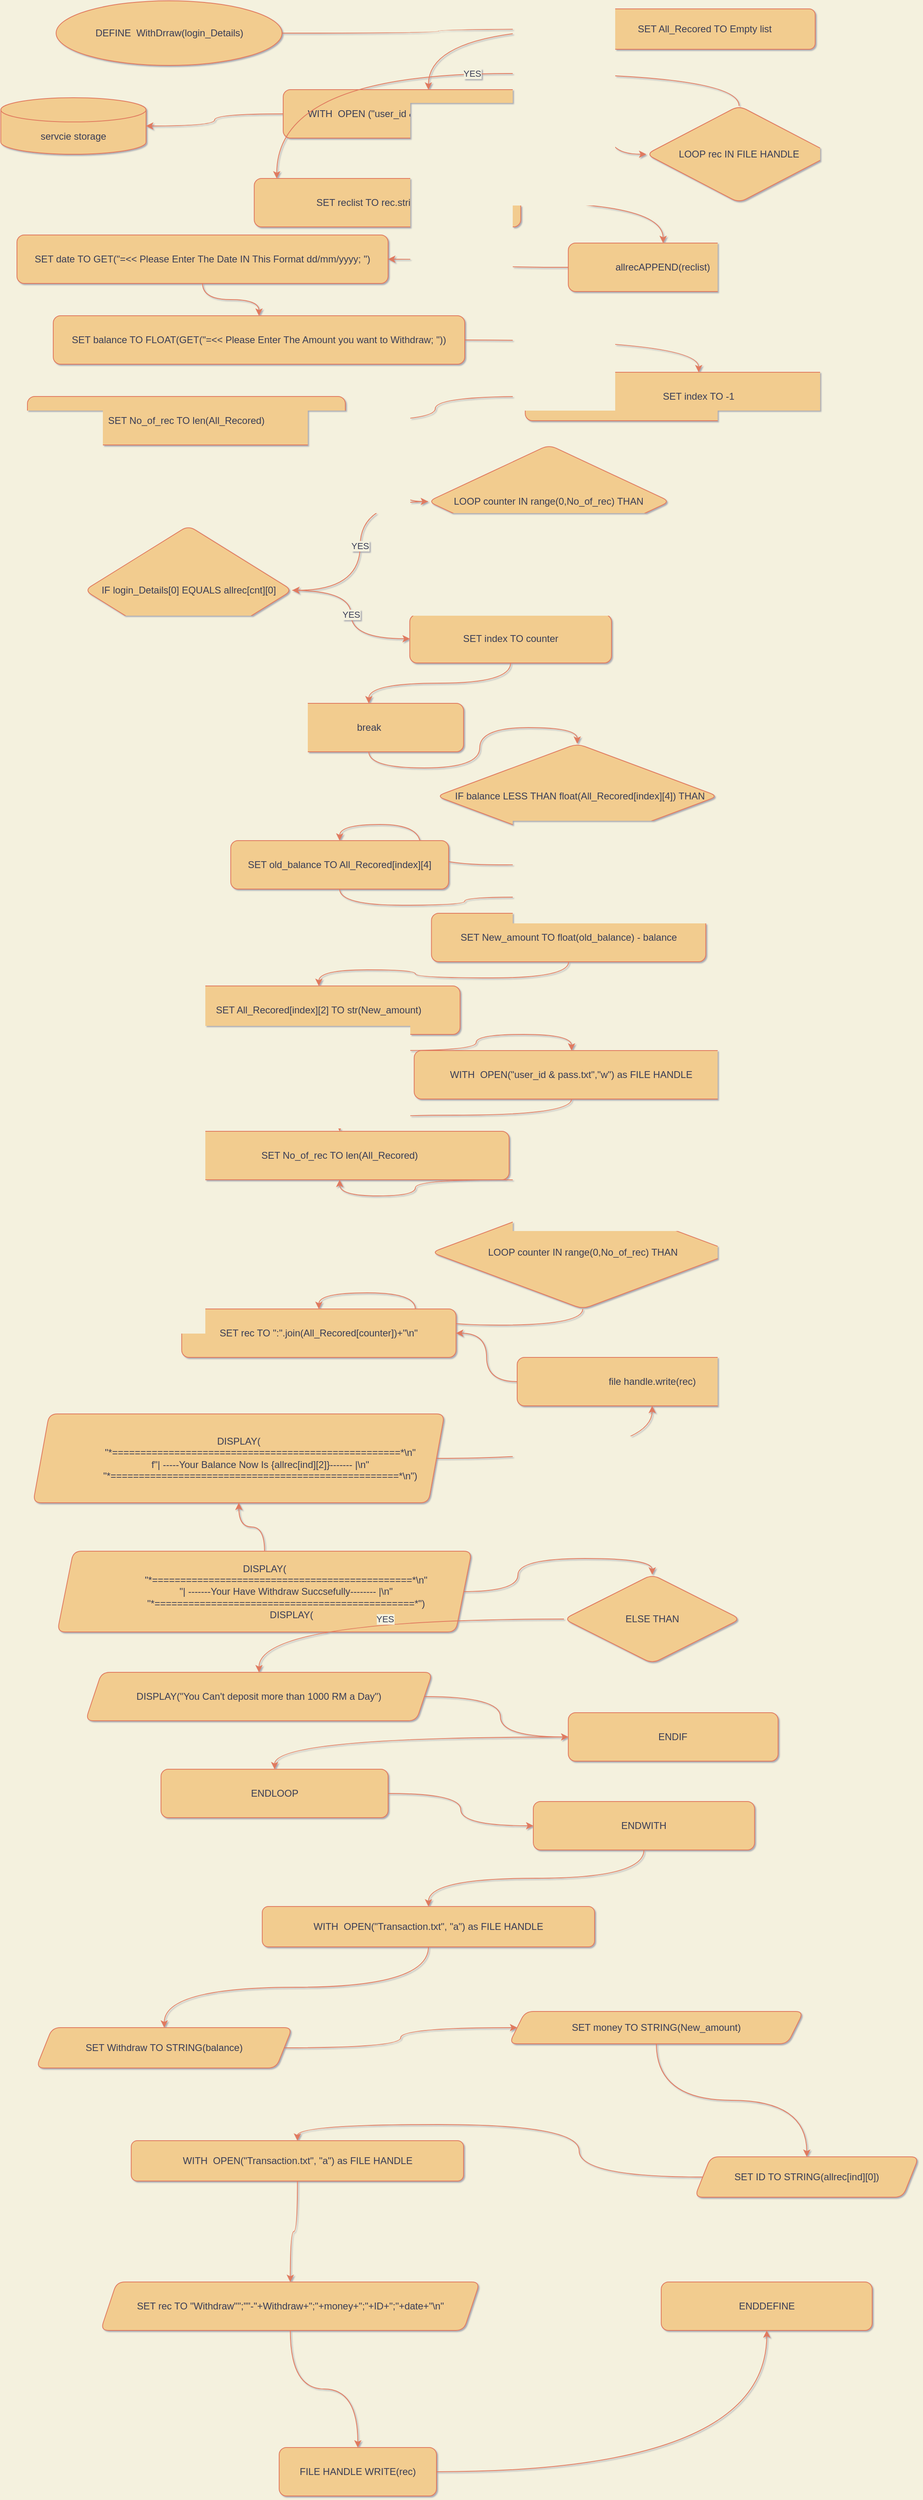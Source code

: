 <mxfile version="15.8.4" type="device"><diagram id="C5RBs43oDa-KdzZeNtuy" name="Page-1"><mxGraphModel dx="1038" dy="-34872" grid="1" gridSize="10" guides="1" tooltips="1" connect="1" arrows="1" fold="1" page="1" pageScale="1" pageWidth="1169" pageHeight="827" background="#F4F1DE" math="0" shadow="1"><root><mxCell id="WIyWlLk6GJQsqaUBKTNV-0"/><mxCell id="WIyWlLk6GJQsqaUBKTNV-1" parent="WIyWlLk6GJQsqaUBKTNV-0"/><mxCell id="5VLpWBdbRx7JeuiYOcie-0" style="edgeStyle=orthogonalEdgeStyle;orthogonalLoop=1;jettySize=auto;html=1;labelBackgroundColor=#F4F1DE;strokeColor=#E07A5F;fontColor=#393C56;curved=1;" parent="WIyWlLk6GJQsqaUBKTNV-1" source="5VLpWBdbRx7JeuiYOcie-52" target="5VLpWBdbRx7JeuiYOcie-2" edge="1"><mxGeometry relative="1" as="geometry"><mxPoint x="290" y="34840" as="sourcePoint"/></mxGeometry></mxCell><mxCell id="5VLpWBdbRx7JeuiYOcie-1" style="edgeStyle=orthogonalEdgeStyle;orthogonalLoop=1;jettySize=auto;html=1;labelBackgroundColor=#F4F1DE;strokeColor=#E07A5F;fontColor=#393C56;curved=1;" parent="WIyWlLk6GJQsqaUBKTNV-1" source="5VLpWBdbRx7JeuiYOcie-2" target="5VLpWBdbRx7JeuiYOcie-5" edge="1"><mxGeometry relative="1" as="geometry"/></mxCell><mxCell id="5VLpWBdbRx7JeuiYOcie-2" value="SET All_Recored TO Empty list" style="whiteSpace=wrap;html=1;fillColor=#F2CC8F;strokeColor=#E07A5F;fontColor=#393C56;rounded=1;" parent="WIyWlLk6GJQsqaUBKTNV-1" vertex="1"><mxGeometry x="756.25" y="35660" width="273.12" height="50" as="geometry"/></mxCell><mxCell id="5VLpWBdbRx7JeuiYOcie-3" style="edgeStyle=orthogonalEdgeStyle;orthogonalLoop=1;jettySize=auto;html=1;labelBackgroundColor=#F4F1DE;strokeColor=#E07A5F;fontColor=#393C56;curved=1;" parent="WIyWlLk6GJQsqaUBKTNV-1" source="5VLpWBdbRx7JeuiYOcie-5" target="5VLpWBdbRx7JeuiYOcie-12" edge="1"><mxGeometry relative="1" as="geometry"/></mxCell><mxCell id="5VLpWBdbRx7JeuiYOcie-4" style="edgeStyle=orthogonalEdgeStyle;orthogonalLoop=1;jettySize=auto;html=1;labelBackgroundColor=#F4F1DE;strokeColor=#E07A5F;fontColor=#393C56;curved=1;" parent="WIyWlLk6GJQsqaUBKTNV-1" source="5VLpWBdbRx7JeuiYOcie-5" target="5VLpWBdbRx7JeuiYOcie-7" edge="1"><mxGeometry relative="1" as="geometry"/></mxCell><mxCell id="5VLpWBdbRx7JeuiYOcie-5" value="WITH&amp;nbsp; OPEN (&quot;user_id &amp;amp; pass.txt&quot;,&quot;r&quot;) as FILE HANDLE" style="whiteSpace=wrap;html=1;fillColor=#F2CC8F;strokeColor=#E07A5F;fontColor=#393C56;rounded=1;" parent="WIyWlLk6GJQsqaUBKTNV-1" vertex="1"><mxGeometry x="370" y="35760" width="360" height="60" as="geometry"/></mxCell><mxCell id="5VLpWBdbRx7JeuiYOcie-6" value="YES" style="edgeStyle=orthogonalEdgeStyle;orthogonalLoop=1;jettySize=auto;html=1;labelBackgroundColor=#F4F1DE;strokeColor=#E07A5F;fontColor=#393C56;curved=1;" parent="WIyWlLk6GJQsqaUBKTNV-1" source="5VLpWBdbRx7JeuiYOcie-7" target="5VLpWBdbRx7JeuiYOcie-9" edge="1"><mxGeometry relative="1" as="geometry"><Array as="points"><mxPoint x="362" y="35740"/></Array></mxGeometry></mxCell><mxCell id="5VLpWBdbRx7JeuiYOcie-7" value="LOOP rec IN FILE HANDLE" style="rhombus;whiteSpace=wrap;html=1;fillColor=#F2CC8F;strokeColor=#E07A5F;fontColor=#393C56;rounded=1;" parent="WIyWlLk6GJQsqaUBKTNV-1" vertex="1"><mxGeometry x="820" y="35780" width="230" height="120" as="geometry"/></mxCell><mxCell id="5VLpWBdbRx7JeuiYOcie-8" style="edgeStyle=orthogonalEdgeStyle;orthogonalLoop=1;jettySize=auto;html=1;labelBackgroundColor=#F4F1DE;strokeColor=#E07A5F;fontColor=#393C56;curved=1;" parent="WIyWlLk6GJQsqaUBKTNV-1" source="5VLpWBdbRx7JeuiYOcie-9" target="5VLpWBdbRx7JeuiYOcie-11" edge="1"><mxGeometry relative="1" as="geometry"/></mxCell><mxCell id="5VLpWBdbRx7JeuiYOcie-9" value="SET reclist TO rec.strip().split(&quot;;&quot;)" style="whiteSpace=wrap;html=1;fillColor=#F2CC8F;strokeColor=#E07A5F;fontColor=#393C56;rounded=1;" parent="WIyWlLk6GJQsqaUBKTNV-1" vertex="1"><mxGeometry x="334.11" y="35870" width="330.32" height="60" as="geometry"/></mxCell><mxCell id="5VLpWBdbRx7JeuiYOcie-63" style="edgeStyle=orthogonalEdgeStyle;orthogonalLoop=1;jettySize=auto;html=1;labelBackgroundColor=#F4F1DE;strokeColor=#E07A5F;fontColor=#393C56;curved=1;" parent="WIyWlLk6GJQsqaUBKTNV-1" source="5VLpWBdbRx7JeuiYOcie-11" target="5VLpWBdbRx7JeuiYOcie-62" edge="1"><mxGeometry relative="1" as="geometry"/></mxCell><mxCell id="5VLpWBdbRx7JeuiYOcie-11" value="allrecAPPEND(reclist)" style="whiteSpace=wrap;html=1;fillColor=#F2CC8F;strokeColor=#E07A5F;fontColor=#393C56;rounded=1;" parent="WIyWlLk6GJQsqaUBKTNV-1" vertex="1"><mxGeometry x="723.37" y="35950" width="235" height="60" as="geometry"/></mxCell><mxCell id="5VLpWBdbRx7JeuiYOcie-12" value="servcie storage" style="shape=cylinder3;whiteSpace=wrap;html=1;boundedLbl=1;backgroundOutline=1;size=15;fillColor=#F2CC8F;strokeColor=#E07A5F;fontColor=#393C56;rounded=1;" parent="WIyWlLk6GJQsqaUBKTNV-1" vertex="1"><mxGeometry x="20" y="35770" width="180" height="70" as="geometry"/></mxCell><mxCell id="5VLpWBdbRx7JeuiYOcie-13" style="edgeStyle=orthogonalEdgeStyle;orthogonalLoop=1;jettySize=auto;html=1;labelBackgroundColor=#F4F1DE;strokeColor=#E07A5F;fontColor=#393C56;curved=1;" parent="WIyWlLk6GJQsqaUBKTNV-1" source="5VLpWBdbRx7JeuiYOcie-14" target="5VLpWBdbRx7JeuiYOcie-16" edge="1"><mxGeometry relative="1" as="geometry"/></mxCell><mxCell id="5VLpWBdbRx7JeuiYOcie-14" value="SET balance TO FLOAT(GET(&quot;=&amp;lt;&amp;lt; Please Enter The Amount you want to Withdraw; &quot;))" style="whiteSpace=wrap;html=1;fillColor=#F2CC8F;strokeColor=#E07A5F;fontColor=#393C56;rounded=1;" parent="WIyWlLk6GJQsqaUBKTNV-1" vertex="1"><mxGeometry x="85" y="36040" width="510" height="60" as="geometry"/></mxCell><mxCell id="5VLpWBdbRx7JeuiYOcie-15" style="edgeStyle=orthogonalEdgeStyle;orthogonalLoop=1;jettySize=auto;html=1;labelBackgroundColor=#F4F1DE;strokeColor=#E07A5F;fontColor=#393C56;curved=1;" parent="WIyWlLk6GJQsqaUBKTNV-1" source="5VLpWBdbRx7JeuiYOcie-16" target="5VLpWBdbRx7JeuiYOcie-18" edge="1"><mxGeometry relative="1" as="geometry"/></mxCell><mxCell id="5VLpWBdbRx7JeuiYOcie-16" value="SET index TO -1" style="whiteSpace=wrap;html=1;fillColor=#F2CC8F;strokeColor=#E07A5F;fontColor=#393C56;rounded=1;" parent="WIyWlLk6GJQsqaUBKTNV-1" vertex="1"><mxGeometry x="670" y="36110" width="430" height="60" as="geometry"/></mxCell><mxCell id="5VLpWBdbRx7JeuiYOcie-17" style="edgeStyle=orthogonalEdgeStyle;orthogonalLoop=1;jettySize=auto;html=1;labelBackgroundColor=#F4F1DE;strokeColor=#E07A5F;fontColor=#393C56;curved=1;" parent="WIyWlLk6GJQsqaUBKTNV-1" source="5VLpWBdbRx7JeuiYOcie-18" target="5VLpWBdbRx7JeuiYOcie-20" edge="1"><mxGeometry relative="1" as="geometry"/></mxCell><mxCell id="5VLpWBdbRx7JeuiYOcie-18" value="SET No_of_rec TO len(All_Recored)" style="whiteSpace=wrap;html=1;fillColor=#F2CC8F;strokeColor=#E07A5F;fontColor=#393C56;rounded=1;" parent="WIyWlLk6GJQsqaUBKTNV-1" vertex="1"><mxGeometry x="52.99" y="36140" width="394.02" height="60" as="geometry"/></mxCell><mxCell id="5VLpWBdbRx7JeuiYOcie-19" value="YES" style="edgeStyle=orthogonalEdgeStyle;orthogonalLoop=1;jettySize=auto;html=1;labelBackgroundColor=#F4F1DE;strokeColor=#E07A5F;fontColor=#393C56;curved=1;" parent="WIyWlLk6GJQsqaUBKTNV-1" source="5VLpWBdbRx7JeuiYOcie-20" target="5VLpWBdbRx7JeuiYOcie-22" edge="1"><mxGeometry relative="1" as="geometry"/></mxCell><mxCell id="5VLpWBdbRx7JeuiYOcie-20" value="LOOP counter IN range(0,No_of_rec) THAN" style="rhombus;whiteSpace=wrap;html=1;fillColor=#F2CC8F;strokeColor=#E07A5F;fontColor=#393C56;rounded=1;" parent="WIyWlLk6GJQsqaUBKTNV-1" vertex="1"><mxGeometry x="549.47" y="36200" width="300" height="140" as="geometry"/></mxCell><mxCell id="5VLpWBdbRx7JeuiYOcie-21" value="YES" style="edgeStyle=orthogonalEdgeStyle;orthogonalLoop=1;jettySize=auto;html=1;labelBackgroundColor=#F4F1DE;strokeColor=#E07A5F;fontColor=#393C56;curved=1;" parent="WIyWlLk6GJQsqaUBKTNV-1" source="5VLpWBdbRx7JeuiYOcie-22" target="5VLpWBdbRx7JeuiYOcie-27" edge="1"><mxGeometry relative="1" as="geometry"/></mxCell><mxCell id="5VLpWBdbRx7JeuiYOcie-22" value="IF login_Details[0] EQUALS allrec[cnt][0]" style="rhombus;whiteSpace=wrap;html=1;fillColor=#F2CC8F;strokeColor=#E07A5F;fontColor=#393C56;rounded=1;" parent="WIyWlLk6GJQsqaUBKTNV-1" vertex="1"><mxGeometry x="123.76" y="36300" width="257.5" height="160" as="geometry"/></mxCell><mxCell id="5VLpWBdbRx7JeuiYOcie-24" style="edgeStyle=orthogonalEdgeStyle;orthogonalLoop=1;jettySize=auto;html=1;labelBackgroundColor=#F4F1DE;strokeColor=#E07A5F;fontColor=#393C56;curved=1;" parent="WIyWlLk6GJQsqaUBKTNV-1" source="5VLpWBdbRx7JeuiYOcie-25" target="5VLpWBdbRx7JeuiYOcie-29" edge="1"><mxGeometry relative="1" as="geometry"/></mxCell><mxCell id="5VLpWBdbRx7JeuiYOcie-25" value="break" style="whiteSpace=wrap;html=1;fillColor=#F2CC8F;strokeColor=#E07A5F;fontColor=#393C56;rounded=1;" parent="WIyWlLk6GJQsqaUBKTNV-1" vertex="1"><mxGeometry x="358.55" y="36520" width="234.99" height="60" as="geometry"/></mxCell><mxCell id="5VLpWBdbRx7JeuiYOcie-26" style="edgeStyle=orthogonalEdgeStyle;orthogonalLoop=1;jettySize=auto;html=1;labelBackgroundColor=#F4F1DE;strokeColor=#E07A5F;fontColor=#393C56;curved=1;" parent="WIyWlLk6GJQsqaUBKTNV-1" source="5VLpWBdbRx7JeuiYOcie-27" target="5VLpWBdbRx7JeuiYOcie-25" edge="1"><mxGeometry relative="1" as="geometry"/></mxCell><mxCell id="5VLpWBdbRx7JeuiYOcie-27" value="SET index TO counter" style="whiteSpace=wrap;html=1;fillColor=#F2CC8F;strokeColor=#E07A5F;fontColor=#393C56;rounded=1;" parent="WIyWlLk6GJQsqaUBKTNV-1" vertex="1"><mxGeometry x="526.88" y="36410" width="250" height="60" as="geometry"/></mxCell><mxCell id="5VLpWBdbRx7JeuiYOcie-28" value="YES" style="edgeStyle=orthogonalEdgeStyle;orthogonalLoop=1;jettySize=auto;html=1;labelBackgroundColor=#F4F1DE;strokeColor=#E07A5F;fontColor=#393C56;curved=1;" parent="WIyWlLk6GJQsqaUBKTNV-1" source="5VLpWBdbRx7JeuiYOcie-29" target="5VLpWBdbRx7JeuiYOcie-31" edge="1"><mxGeometry relative="1" as="geometry"/></mxCell><mxCell id="5VLpWBdbRx7JeuiYOcie-29" value="&amp;nbsp; IF balance LESS THAN float(All_Recored[index][4]) THAN" style="rhombus;whiteSpace=wrap;html=1;fillColor=#F2CC8F;strokeColor=#E07A5F;fontColor=#393C56;rounded=1;" parent="WIyWlLk6GJQsqaUBKTNV-1" vertex="1"><mxGeometry x="560" y="36570" width="348.91" height="130" as="geometry"/></mxCell><mxCell id="5VLpWBdbRx7JeuiYOcie-30" style="edgeStyle=orthogonalEdgeStyle;orthogonalLoop=1;jettySize=auto;html=1;labelBackgroundColor=#F4F1DE;strokeColor=#E07A5F;fontColor=#393C56;curved=1;" parent="WIyWlLk6GJQsqaUBKTNV-1" source="5VLpWBdbRx7JeuiYOcie-31" target="5VLpWBdbRx7JeuiYOcie-35" edge="1"><mxGeometry relative="1" as="geometry"/></mxCell><mxCell id="5VLpWBdbRx7JeuiYOcie-31" value="SET old_balance TO All_Recored[index][4]" style="whiteSpace=wrap;html=1;fillColor=#F2CC8F;strokeColor=#E07A5F;fontColor=#393C56;rounded=1;" parent="WIyWlLk6GJQsqaUBKTNV-1" vertex="1"><mxGeometry x="305" y="36690" width="270" height="60" as="geometry"/></mxCell><mxCell id="5VLpWBdbRx7JeuiYOcie-32" style="edgeStyle=orthogonalEdgeStyle;orthogonalLoop=1;jettySize=auto;html=1;fontSize=9;labelBackgroundColor=#F4F1DE;strokeColor=#E07A5F;fontColor=#393C56;curved=1;" parent="WIyWlLk6GJQsqaUBKTNV-1" source="5VLpWBdbRx7JeuiYOcie-33" target="5VLpWBdbRx7JeuiYOcie-37" edge="1"><mxGeometry relative="1" as="geometry"/></mxCell><mxCell id="5VLpWBdbRx7JeuiYOcie-33" value="SET All_Recored[index][2] TO str(New_amount)" style="whiteSpace=wrap;html=1;fillColor=#F2CC8F;strokeColor=#E07A5F;fontColor=#393C56;rounded=1;" parent="WIyWlLk6GJQsqaUBKTNV-1" vertex="1"><mxGeometry x="239.22" y="36870" width="350" height="60" as="geometry"/></mxCell><mxCell id="5VLpWBdbRx7JeuiYOcie-34" style="edgeStyle=orthogonalEdgeStyle;orthogonalLoop=1;jettySize=auto;html=1;labelBackgroundColor=#F4F1DE;strokeColor=#E07A5F;fontColor=#393C56;curved=1;" parent="WIyWlLk6GJQsqaUBKTNV-1" source="5VLpWBdbRx7JeuiYOcie-35" target="5VLpWBdbRx7JeuiYOcie-33" edge="1"><mxGeometry relative="1" as="geometry"/></mxCell><mxCell id="5VLpWBdbRx7JeuiYOcie-35" value="SET New_amount TO float(old_balance) - balance" style="whiteSpace=wrap;html=1;fillColor=#F2CC8F;strokeColor=#E07A5F;fontColor=#393C56;rounded=1;" parent="WIyWlLk6GJQsqaUBKTNV-1" vertex="1"><mxGeometry x="553.76" y="36780" width="340" height="60" as="geometry"/></mxCell><mxCell id="5VLpWBdbRx7JeuiYOcie-36" style="edgeStyle=orthogonalEdgeStyle;orthogonalLoop=1;jettySize=auto;html=1;fontSize=9;labelBackgroundColor=#F4F1DE;strokeColor=#E07A5F;fontColor=#393C56;curved=1;" parent="WIyWlLk6GJQsqaUBKTNV-1" source="5VLpWBdbRx7JeuiYOcie-37" target="5VLpWBdbRx7JeuiYOcie-38" edge="1"><mxGeometry relative="1" as="geometry"/></mxCell><mxCell id="5VLpWBdbRx7JeuiYOcie-37" value="WITH&amp;nbsp; OPEN(&quot;user_id &amp;amp; pass.txt&quot;,&quot;w&quot;) as FILE HANDLE" style="whiteSpace=wrap;html=1;fillColor=#F2CC8F;strokeColor=#E07A5F;fontColor=#393C56;rounded=1;" parent="WIyWlLk6GJQsqaUBKTNV-1" vertex="1"><mxGeometry x="532.35" y="36950" width="390" height="60" as="geometry"/></mxCell><mxCell id="5VLpWBdbRx7JeuiYOcie-38" value="SET No_of_rec TO len(All_Recored)" style="whiteSpace=wrap;html=1;fillColor=#F2CC8F;strokeColor=#E07A5F;fontColor=#393C56;rounded=1;" parent="WIyWlLk6GJQsqaUBKTNV-1" vertex="1"><mxGeometry x="230" y="37050" width="420" height="60" as="geometry"/></mxCell><mxCell id="5VLpWBdbRx7JeuiYOcie-39" style="edgeStyle=orthogonalEdgeStyle;orthogonalLoop=1;jettySize=auto;html=1;labelBackgroundColor=#F4F1DE;strokeColor=#E07A5F;fontColor=#393C56;curved=1;" parent="WIyWlLk6GJQsqaUBKTNV-1" source="5VLpWBdbRx7JeuiYOcie-41" target="5VLpWBdbRx7JeuiYOcie-38" edge="1"><mxGeometry relative="1" as="geometry"/></mxCell><mxCell id="5VLpWBdbRx7JeuiYOcie-40" value="YES" style="edgeStyle=orthogonalEdgeStyle;orthogonalLoop=1;jettySize=auto;html=1;fontSize=9;labelBackgroundColor=#F4F1DE;strokeColor=#E07A5F;fontColor=#393C56;curved=1;" parent="WIyWlLk6GJQsqaUBKTNV-1" source="5VLpWBdbRx7JeuiYOcie-41" target="5VLpWBdbRx7JeuiYOcie-42" edge="1"><mxGeometry relative="1" as="geometry"/></mxCell><mxCell id="5VLpWBdbRx7JeuiYOcie-41" value="LOOP counter IN range(0,No_of_rec) THAN" style="rhombus;whiteSpace=wrap;html=1;fillColor=#F2CC8F;strokeColor=#E07A5F;fontColor=#393C56;rounded=1;" parent="WIyWlLk6GJQsqaUBKTNV-1" vertex="1"><mxGeometry x="553.76" y="37130" width="375" height="140" as="geometry"/></mxCell><mxCell id="5VLpWBdbRx7JeuiYOcie-42" value="SET rec TO &quot;:&quot;.join(All_Recored[counter])+&quot;\n&quot;" style="whiteSpace=wrap;html=1;fillColor=#F2CC8F;strokeColor=#E07A5F;fontColor=#393C56;rounded=1;" parent="WIyWlLk6GJQsqaUBKTNV-1" vertex="1"><mxGeometry x="244.22" y="37270" width="340" height="60" as="geometry"/></mxCell><mxCell id="5VLpWBdbRx7JeuiYOcie-43" style="edgeStyle=orthogonalEdgeStyle;orthogonalLoop=1;jettySize=auto;html=1;labelBackgroundColor=#F4F1DE;strokeColor=#E07A5F;fontColor=#393C56;curved=1;" parent="WIyWlLk6GJQsqaUBKTNV-1" source="5VLpWBdbRx7JeuiYOcie-44" target="5VLpWBdbRx7JeuiYOcie-42" edge="1"><mxGeometry relative="1" as="geometry"/></mxCell><mxCell id="5VLpWBdbRx7JeuiYOcie-44" value="file handle.write(rec)" style="whiteSpace=wrap;html=1;fillColor=#F2CC8F;strokeColor=#E07A5F;fontColor=#393C56;rounded=1;" parent="WIyWlLk6GJQsqaUBKTNV-1" vertex="1"><mxGeometry x="660" y="37330" width="334.7" height="60" as="geometry"/></mxCell><mxCell id="5VLpWBdbRx7JeuiYOcie-45" style="edgeStyle=orthogonalEdgeStyle;orthogonalLoop=1;jettySize=auto;html=1;entryX=0.5;entryY=0;entryDx=0;entryDy=0;labelBackgroundColor=#F4F1DE;strokeColor=#E07A5F;fontColor=#393C56;curved=1;" parent="WIyWlLk6GJQsqaUBKTNV-1" source="5VLpWBdbRx7JeuiYOcie-47" target="5VLpWBdbRx7JeuiYOcie-51" edge="1"><mxGeometry relative="1" as="geometry"/></mxCell><mxCell id="5VLpWBdbRx7JeuiYOcie-46" style="edgeStyle=orthogonalEdgeStyle;orthogonalLoop=1;jettySize=auto;html=1;entryX=0.5;entryY=1;entryDx=0;entryDy=0;labelBackgroundColor=#F4F1DE;strokeColor=#E07A5F;fontColor=#393C56;curved=1;" parent="WIyWlLk6GJQsqaUBKTNV-1" source="5VLpWBdbRx7JeuiYOcie-47" target="5VLpWBdbRx7JeuiYOcie-49" edge="1"><mxGeometry relative="1" as="geometry"/></mxCell><mxCell id="5VLpWBdbRx7JeuiYOcie-47" value="&lt;div&gt;DISPLAY(&lt;/div&gt;&lt;div&gt;&amp;nbsp; &amp;nbsp; &amp;nbsp; &amp;nbsp; &amp;nbsp; &amp;nbsp; &amp;nbsp; &amp;nbsp; &quot;*==============================================*\n&quot;&lt;/div&gt;&lt;div&gt;&amp;nbsp; &amp;nbsp; &amp;nbsp; &amp;nbsp; &amp;nbsp; &amp;nbsp; &amp;nbsp; &amp;nbsp; &quot;| -------Your Have Withdraw Succsefully-------- |\n&quot;&lt;/div&gt;&lt;div&gt;&amp;nbsp; &amp;nbsp; &amp;nbsp; &amp;nbsp; &amp;nbsp; &amp;nbsp; &amp;nbsp; &amp;nbsp; &quot;*==============================================*&quot;)&lt;/div&gt;&lt;div&gt;&amp;nbsp; &amp;nbsp; &amp;nbsp; &amp;nbsp; &amp;nbsp; &amp;nbsp; &amp;nbsp; &amp;nbsp; &amp;nbsp; &amp;nbsp; DISPLAY(&lt;/div&gt;" style="shape=parallelogram;perimeter=parallelogramPerimeter;whiteSpace=wrap;html=1;fixedSize=1;fillColor=#F2CC8F;strokeColor=#E07A5F;fontColor=#393C56;rounded=1;" parent="WIyWlLk6GJQsqaUBKTNV-1" vertex="1"><mxGeometry x="90" y="37570" width="513.75" height="100" as="geometry"/></mxCell><mxCell id="5VLpWBdbRx7JeuiYOcie-48" style="edgeStyle=orthogonalEdgeStyle;orthogonalLoop=1;jettySize=auto;html=1;labelBackgroundColor=#F4F1DE;strokeColor=#E07A5F;fontColor=#393C56;curved=1;" parent="WIyWlLk6GJQsqaUBKTNV-1" source="5VLpWBdbRx7JeuiYOcie-49" target="5VLpWBdbRx7JeuiYOcie-44" edge="1"><mxGeometry relative="1" as="geometry"/></mxCell><mxCell id="5VLpWBdbRx7JeuiYOcie-49" value="&lt;div&gt;DISPLAY(&lt;/div&gt;&lt;div&gt;&amp;nbsp; &amp;nbsp; &amp;nbsp; &amp;nbsp; &amp;nbsp; &amp;nbsp; &amp;nbsp; &amp;nbsp; &quot;*===================================================*\n&quot;&lt;/div&gt;&lt;div&gt;&amp;nbsp; &amp;nbsp; &amp;nbsp; &amp;nbsp; &amp;nbsp; &amp;nbsp; &amp;nbsp; &amp;nbsp; f&quot;| -----Your Balance Now Is {allrec[ind][2]}------- |\n&quot;&lt;/div&gt;&lt;div&gt;&amp;nbsp; &amp;nbsp; &amp;nbsp; &amp;nbsp; &amp;nbsp; &amp;nbsp; &amp;nbsp; &amp;nbsp; &quot;*===================================================*\n&quot;)&lt;/div&gt;" style="shape=parallelogram;perimeter=parallelogramPerimeter;whiteSpace=wrap;html=1;fixedSize=1;fillColor=#F2CC8F;strokeColor=#E07A5F;fontColor=#393C56;rounded=1;" parent="WIyWlLk6GJQsqaUBKTNV-1" vertex="1"><mxGeometry x="60" y="37400" width="510" height="110" as="geometry"/></mxCell><mxCell id="5VLpWBdbRx7JeuiYOcie-50" value="YES" style="edgeStyle=orthogonalEdgeStyle;orthogonalLoop=1;jettySize=auto;html=1;labelBackgroundColor=#F4F1DE;strokeColor=#E07A5F;fontColor=#393C56;curved=1;" parent="WIyWlLk6GJQsqaUBKTNV-1" source="5VLpWBdbRx7JeuiYOcie-51" target="5VLpWBdbRx7JeuiYOcie-54" edge="1"><mxGeometry relative="1" as="geometry"/></mxCell><mxCell id="5VLpWBdbRx7JeuiYOcie-51" value="ELSE THAN" style="rhombus;whiteSpace=wrap;html=1;fillColor=#F2CC8F;strokeColor=#E07A5F;fontColor=#393C56;rounded=1;" parent="WIyWlLk6GJQsqaUBKTNV-1" vertex="1"><mxGeometry x="717.98" y="37599" width="218.75" height="110" as="geometry"/></mxCell><mxCell id="5VLpWBdbRx7JeuiYOcie-52" value="DEFINE&amp;nbsp; WithDrraw(login_Details)" style="ellipse;whiteSpace=wrap;html=1;shadow=0;fillColor=#F2CC8F;strokeColor=#E07A5F;fontColor=#393C56;rounded=1;" parent="WIyWlLk6GJQsqaUBKTNV-1" vertex="1"><mxGeometry x="88.55" y="35650" width="280" height="80" as="geometry"/></mxCell><mxCell id="5VLpWBdbRx7JeuiYOcie-53" style="edgeStyle=orthogonalEdgeStyle;orthogonalLoop=1;jettySize=auto;html=1;labelBackgroundColor=#F4F1DE;strokeColor=#E07A5F;fontColor=#393C56;curved=1;" parent="WIyWlLk6GJQsqaUBKTNV-1" source="5VLpWBdbRx7JeuiYOcie-54" target="5VLpWBdbRx7JeuiYOcie-60" edge="1"><mxGeometry relative="1" as="geometry"/></mxCell><mxCell id="5VLpWBdbRx7JeuiYOcie-54" value="DISPLAY(&quot;You Can't deposit more than 1000 RM a Day&quot;)" style="shape=parallelogram;perimeter=parallelogramPerimeter;whiteSpace=wrap;html=1;fixedSize=1;fillColor=#F2CC8F;strokeColor=#E07A5F;fontColor=#393C56;rounded=1;" parent="WIyWlLk6GJQsqaUBKTNV-1" vertex="1"><mxGeometry x="125" y="37720" width="430" height="60" as="geometry"/></mxCell><mxCell id="5VLpWBdbRx7JeuiYOcie-55" style="edgeStyle=orthogonalEdgeStyle;orthogonalLoop=1;jettySize=auto;html=1;labelBackgroundColor=#F4F1DE;strokeColor=#E07A5F;fontColor=#393C56;curved=1;" parent="WIyWlLk6GJQsqaUBKTNV-1" source="5VLpWBdbRx7JeuiYOcie-56" target="5VLpWBdbRx7JeuiYOcie-58" edge="1"><mxGeometry relative="1" as="geometry"/></mxCell><mxCell id="5VLpWBdbRx7JeuiYOcie-56" value="ENDLOOP" style="whiteSpace=wrap;html=1;fillColor=#F2CC8F;strokeColor=#E07A5F;fontColor=#393C56;rounded=1;" parent="WIyWlLk6GJQsqaUBKTNV-1" vertex="1"><mxGeometry x="218.55" y="37840" width="281.45" height="60" as="geometry"/></mxCell><mxCell id="5VLpWBdbRx7JeuiYOcie-70" style="edgeStyle=orthogonalEdgeStyle;orthogonalLoop=1;jettySize=auto;html=1;labelBackgroundColor=#F4F1DE;strokeColor=#E07A5F;fontColor=#393C56;curved=1;" parent="WIyWlLk6GJQsqaUBKTNV-1" source="5VLpWBdbRx7JeuiYOcie-58" target="5VLpWBdbRx7JeuiYOcie-65" edge="1"><mxGeometry relative="1" as="geometry"/></mxCell><mxCell id="5VLpWBdbRx7JeuiYOcie-58" value="ENDWITH" style="whiteSpace=wrap;html=1;fillColor=#F2CC8F;strokeColor=#E07A5F;fontColor=#393C56;rounded=1;" parent="WIyWlLk6GJQsqaUBKTNV-1" vertex="1"><mxGeometry x="680" y="37880" width="274.22" height="60" as="geometry"/></mxCell><mxCell id="5VLpWBdbRx7JeuiYOcie-59" style="edgeStyle=orthogonalEdgeStyle;orthogonalLoop=1;jettySize=auto;html=1;labelBackgroundColor=#F4F1DE;strokeColor=#E07A5F;fontColor=#393C56;curved=1;" parent="WIyWlLk6GJQsqaUBKTNV-1" source="5VLpWBdbRx7JeuiYOcie-60" target="5VLpWBdbRx7JeuiYOcie-56" edge="1"><mxGeometry relative="1" as="geometry"/></mxCell><mxCell id="5VLpWBdbRx7JeuiYOcie-60" value="ENDIF" style="whiteSpace=wrap;html=1;fillColor=#F2CC8F;strokeColor=#E07A5F;fontColor=#393C56;rounded=1;" parent="WIyWlLk6GJQsqaUBKTNV-1" vertex="1"><mxGeometry x="723.37" y="37770" width="260" height="60" as="geometry"/></mxCell><mxCell id="5VLpWBdbRx7JeuiYOcie-61" value="ENDDEFINE" style="whiteSpace=wrap;html=1;fillColor=#F2CC8F;strokeColor=#E07A5F;fontColor=#393C56;rounded=1;" parent="WIyWlLk6GJQsqaUBKTNV-1" vertex="1"><mxGeometry x="838.55" y="38475" width="261.45" height="60" as="geometry"/></mxCell><mxCell id="5VLpWBdbRx7JeuiYOcie-64" style="edgeStyle=orthogonalEdgeStyle;orthogonalLoop=1;jettySize=auto;html=1;labelBackgroundColor=#F4F1DE;strokeColor=#E07A5F;fontColor=#393C56;curved=1;" parent="WIyWlLk6GJQsqaUBKTNV-1" source="5VLpWBdbRx7JeuiYOcie-62" target="5VLpWBdbRx7JeuiYOcie-14" edge="1"><mxGeometry relative="1" as="geometry"/></mxCell><mxCell id="5VLpWBdbRx7JeuiYOcie-62" value="SET date TO GET(&quot;=&amp;lt;&amp;lt; Please Enter The Date IN This Format dd/mm/yyyy; &quot;)" style="whiteSpace=wrap;html=1;shadow=0;fillColor=#F2CC8F;strokeColor=#E07A5F;fontColor=#393C56;rounded=1;" parent="WIyWlLk6GJQsqaUBKTNV-1" vertex="1"><mxGeometry x="40" y="35940" width="460" height="60" as="geometry"/></mxCell><mxCell id="5VLpWBdbRx7JeuiYOcie-69" value="" style="edgeStyle=orthogonalEdgeStyle;orthogonalLoop=1;jettySize=auto;html=1;labelBackgroundColor=#F4F1DE;strokeColor=#E07A5F;fontColor=#393C56;curved=1;" parent="WIyWlLk6GJQsqaUBKTNV-1" source="5VLpWBdbRx7JeuiYOcie-65" target="5VLpWBdbRx7JeuiYOcie-66" edge="1"><mxGeometry relative="1" as="geometry"/></mxCell><mxCell id="5VLpWBdbRx7JeuiYOcie-65" value="WITH&amp;nbsp; OPEN(&quot;Transaction.txt&quot;, &quot;a&quot;) as FILE HANDLE" style="whiteSpace=wrap;html=1;shadow=0;fillColor=#F2CC8F;strokeColor=#E07A5F;fontColor=#393C56;rounded=1;" parent="WIyWlLk6GJQsqaUBKTNV-1" vertex="1"><mxGeometry x="344.06" y="38010" width="411.88" height="50" as="geometry"/></mxCell><mxCell id="5VLpWBdbRx7JeuiYOcie-68" value="" style="edgeStyle=orthogonalEdgeStyle;orthogonalLoop=1;jettySize=auto;html=1;labelBackgroundColor=#F4F1DE;strokeColor=#E07A5F;fontColor=#393C56;curved=1;" parent="WIyWlLk6GJQsqaUBKTNV-1" source="5VLpWBdbRx7JeuiYOcie-66" target="5VLpWBdbRx7JeuiYOcie-67" edge="1"><mxGeometry relative="1" as="geometry"/></mxCell><mxCell id="5VLpWBdbRx7JeuiYOcie-66" value="SET Withdraw TO STRING(balance)" style="shape=parallelogram;perimeter=parallelogramPerimeter;whiteSpace=wrap;html=1;fixedSize=1;shadow=0;fillColor=#F2CC8F;strokeColor=#E07A5F;fontColor=#393C56;rounded=1;" parent="WIyWlLk6GJQsqaUBKTNV-1" vertex="1"><mxGeometry x="63.81" y="38160" width="317.45" height="50" as="geometry"/></mxCell><mxCell id="5VLpWBdbRx7JeuiYOcie-72" style="edgeStyle=orthogonalEdgeStyle;orthogonalLoop=1;jettySize=auto;html=1;labelBackgroundColor=#F4F1DE;strokeColor=#E07A5F;fontColor=#393C56;curved=1;" parent="WIyWlLk6GJQsqaUBKTNV-1" source="5VLpWBdbRx7JeuiYOcie-67" target="5VLpWBdbRx7JeuiYOcie-71" edge="1"><mxGeometry relative="1" as="geometry"/></mxCell><mxCell id="5VLpWBdbRx7JeuiYOcie-67" value="SET money TO STRING(New_amount)" style="shape=parallelogram;perimeter=parallelogramPerimeter;whiteSpace=wrap;html=1;fixedSize=1;shadow=0;fillColor=#F2CC8F;strokeColor=#E07A5F;fontColor=#393C56;rounded=1;" parent="WIyWlLk6GJQsqaUBKTNV-1" vertex="1"><mxGeometry x="650" y="38140" width="365" height="40" as="geometry"/></mxCell><mxCell id="5VLpWBdbRx7JeuiYOcie-74" style="edgeStyle=orthogonalEdgeStyle;orthogonalLoop=1;jettySize=auto;html=1;entryX=0.5;entryY=0;entryDx=0;entryDy=0;labelBackgroundColor=#F4F1DE;strokeColor=#E07A5F;fontColor=#393C56;curved=1;" parent="WIyWlLk6GJQsqaUBKTNV-1" source="5VLpWBdbRx7JeuiYOcie-71" target="5VLpWBdbRx7JeuiYOcie-73" edge="1"><mxGeometry relative="1" as="geometry"/></mxCell><mxCell id="5VLpWBdbRx7JeuiYOcie-71" value="SET ID TO STRING(allrec[ind][0])" style="shape=parallelogram;perimeter=parallelogramPerimeter;whiteSpace=wrap;html=1;fixedSize=1;shadow=0;fillColor=#F2CC8F;strokeColor=#E07A5F;fontColor=#393C56;rounded=1;" parent="WIyWlLk6GJQsqaUBKTNV-1" vertex="1"><mxGeometry x="880" y="38320" width="277.89" height="50" as="geometry"/></mxCell><mxCell id="5VLpWBdbRx7JeuiYOcie-76" value="" style="edgeStyle=orthogonalEdgeStyle;orthogonalLoop=1;jettySize=auto;html=1;labelBackgroundColor=#F4F1DE;strokeColor=#E07A5F;fontColor=#393C56;curved=1;" parent="WIyWlLk6GJQsqaUBKTNV-1" source="5VLpWBdbRx7JeuiYOcie-73" target="5VLpWBdbRx7JeuiYOcie-75" edge="1"><mxGeometry relative="1" as="geometry"/></mxCell><mxCell id="5VLpWBdbRx7JeuiYOcie-73" value="WITH&amp;nbsp; OPEN(&quot;Transaction.txt&quot;, &quot;a&quot;) as FILE HANDLE" style="whiteSpace=wrap;html=1;shadow=0;fillColor=#F2CC8F;strokeColor=#E07A5F;fontColor=#393C56;rounded=1;" parent="WIyWlLk6GJQsqaUBKTNV-1" vertex="1"><mxGeometry x="181.66" y="38300" width="411.88" height="50" as="geometry"/></mxCell><mxCell id="5VLpWBdbRx7JeuiYOcie-79" value="" style="edgeStyle=orthogonalEdgeStyle;orthogonalLoop=1;jettySize=auto;html=1;labelBackgroundColor=#F4F1DE;strokeColor=#E07A5F;fontColor=#393C56;curved=1;" parent="WIyWlLk6GJQsqaUBKTNV-1" source="5VLpWBdbRx7JeuiYOcie-75" target="5VLpWBdbRx7JeuiYOcie-78" edge="1"><mxGeometry relative="1" as="geometry"/></mxCell><mxCell id="5VLpWBdbRx7JeuiYOcie-75" value="SET rec TO &quot;Withdraw&quot;&quot;;&quot;&quot;-&quot;+Withdraw+&quot;;&quot;+money+&quot;;&quot;+ID+&quot;;&quot;+date+&quot;\n&quot;" style="shape=parallelogram;perimeter=parallelogramPerimeter;whiteSpace=wrap;html=1;fixedSize=1;shadow=0;fillColor=#F2CC8F;strokeColor=#E07A5F;fontColor=#393C56;rounded=1;" parent="WIyWlLk6GJQsqaUBKTNV-1" vertex="1"><mxGeometry x="143.75" y="38475" width="470" height="60" as="geometry"/></mxCell><mxCell id="5VLpWBdbRx7JeuiYOcie-80" style="edgeStyle=orthogonalEdgeStyle;orthogonalLoop=1;jettySize=auto;html=1;labelBackgroundColor=#F4F1DE;strokeColor=#E07A5F;fontColor=#393C56;curved=1;" parent="WIyWlLk6GJQsqaUBKTNV-1" source="5VLpWBdbRx7JeuiYOcie-78" target="5VLpWBdbRx7JeuiYOcie-61" edge="1"><mxGeometry relative="1" as="geometry"/></mxCell><mxCell id="5VLpWBdbRx7JeuiYOcie-78" value="FILE HANDLE WRITE(rec)" style="whiteSpace=wrap;html=1;shadow=0;fillColor=#F2CC8F;strokeColor=#E07A5F;fontColor=#393C56;rounded=1;" parent="WIyWlLk6GJQsqaUBKTNV-1" vertex="1"><mxGeometry x="365" y="38680" width="195" height="60" as="geometry"/></mxCell></root></mxGraphModel></diagram></mxfile>